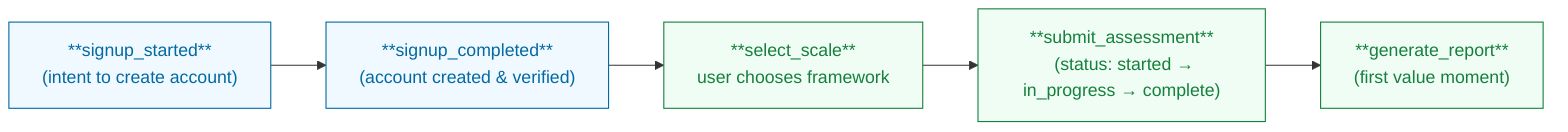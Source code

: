 flowchart LR
  A["**signup_started**
  (intent to create account)"] --> B["**signup_completed**
  (account created & verified)"]
  B --> C["**select_scale**
  user chooses framework"]
  C --> D["**submit_assessment**
  (status: started → in_progress → complete)"]
  D --> E["**generate_report**
  (first value moment)"]
  
  classDef acq fill:#F0F9FF,stroke:#0369A1,color:#0369A1;
  classDef act fill:#F0FDF4,stroke:#15803D,color:#15803D;
  class A,B acq;
  class C,D,E act;